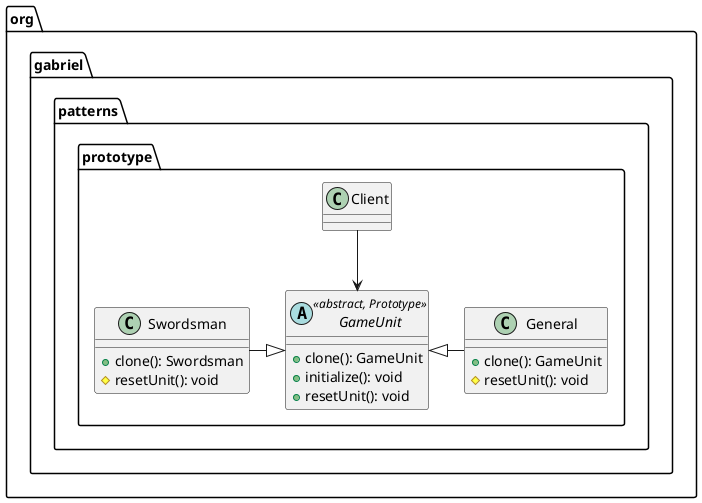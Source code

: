@startuml

package "org.gabriel.patterns.prototype" {
    class Client
    abstract class GameUnit<<abstract, Prototype>> {
        + clone(): GameUnit
        + initialize(): void
        + resetUnit(): void
    }
    class Swordsman {
        + clone(): Swordsman
        # resetUnit(): void
    }
    class General {
        + clone(): GameUnit
        # resetUnit(): void
    }
}

GameUnit <|--left Swordsman
GameUnit <|--right General
Client --> GameUnit

@enduml